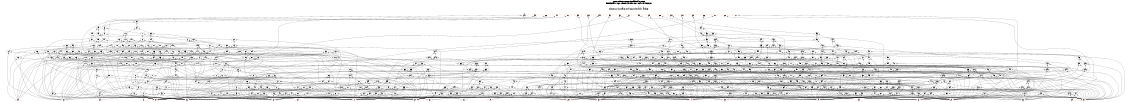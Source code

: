 # Network structure generated by ABC

digraph network {
size = "7.5,10";
center = true;
edge [dir = back];

{
  node [shape = plaintext];
  edge [style = invis];
  LevelTitle1 [label=""];
  LevelTitle2 [label=""];
  Level14 [label = ""];
  Level13 [label = ""];
  Level12 [label = ""];
  Level11 [label = ""];
  Level10 [label = ""];
  Level9 [label = ""];
  Level8 [label = ""];
  Level7 [label = ""];
  Level6 [label = ""];
  Level5 [label = ""];
  Level4 [label = ""];
  Level3 [label = ""];
  Level2 [label = ""];
  Level1 [label = ""];
  Level0 [label = ""];
  LevelTitle1 ->  LevelTitle2 ->  Level14 ->  Level13 ->  Level12 ->  Level11 ->  Level10 ->  Level9 ->  Level8 ->  Level7 ->  Level6 ->  Level5 ->  Level4 ->  Level3 ->  Level2 ->  Level1 ->  Level0;
}

{
  rank = same;
  LevelTitle1;
  title1 [shape=plaintext,
          fontsize=20,
          fontname = "Times-Roman",
          label="Network structure visualized by ABC\nBenchmark \"top\". Time was Thu Oct  8 20:19:15 2020. "
         ];
}

{
  rank = same;
  LevelTitle2;
  title2 [shape=plaintext,
          fontsize=18,
          fontname = "Times-Roman",
          label="The network contains 509 logic nodes and 0 latches.\n"
         ];
}

{
  rank = same;
  Level14;
  Node25 [label = "pa0", shape = invtriangle, color = coral, fillcolor = coral];
  Node26 [label = "pb0", shape = invtriangle, color = coral, fillcolor = coral];
  Node27 [label = "pc0", shape = invtriangle, color = coral, fillcolor = coral];
  Node28 [label = "pd0", shape = invtriangle, color = coral, fillcolor = coral];
  Node29 [label = "pe0", shape = invtriangle, color = coral, fillcolor = coral];
  Node30 [label = "pf0", shape = invtriangle, color = coral, fillcolor = coral];
  Node31 [label = "pg0", shape = invtriangle, color = coral, fillcolor = coral];
  Node32 [label = "ph0", shape = invtriangle, color = coral, fillcolor = coral];
  Node33 [label = "pi0", shape = invtriangle, color = coral, fillcolor = coral];
  Node34 [label = "pj0", shape = invtriangle, color = coral, fillcolor = coral];
  Node35 [label = "pz", shape = invtriangle, color = coral, fillcolor = coral];
  Node36 [label = "pk0", shape = invtriangle, color = coral, fillcolor = coral];
  Node37 [label = "pl0", shape = invtriangle, color = coral, fillcolor = coral];
  Node38 [label = "pm0", shape = invtriangle, color = coral, fillcolor = coral];
  Node39 [label = "pn0", shape = invtriangle, color = coral, fillcolor = coral];
  Node40 [label = "po0", shape = invtriangle, color = coral, fillcolor = coral];
  Node41 [label = "pp0", shape = invtriangle, color = coral, fillcolor = coral];
  Node42 [label = "pq0", shape = invtriangle, color = coral, fillcolor = coral];
  Node43 [label = "pr0", shape = invtriangle, color = coral, fillcolor = coral];
  Node44 [label = "ps0", shape = invtriangle, color = coral, fillcolor = coral];
  Node45 [label = "pt0", shape = invtriangle, color = coral, fillcolor = coral];
}

{
  rank = same;
  Level13;
  Node200 [label = "200\n", shape = ellipse];
}

{
  rank = same;
  Level12;
  Node88 [label = "88\n", shape = ellipse];
  Node184 [label = "184\n", shape = ellipse];
  Node199 [label = "199\n", shape = ellipse];
  Node524 [label = "524\n", shape = ellipse];
}

{
  rank = same;
  Level11;
  Node84 [label = "84\n", shape = ellipse];
  Node87 [label = "87\n", shape = ellipse];
  Node176 [label = "176\n", shape = ellipse];
  Node183 [label = "183\n", shape = ellipse];
  Node191 [label = "191\n", shape = ellipse];
  Node198 [label = "198\n", shape = ellipse];
  Node345 [label = "345\n", shape = ellipse];
  Node435 [label = "435\n", shape = ellipse];
  Node456 [label = "456\n", shape = ellipse];
  Node523 [label = "523\n", shape = ellipse];
}

{
  rank = same;
  Level10;
  Node82 [label = "82\n", shape = ellipse];
  Node85 [label = "85\n", shape = ellipse];
  Node86 [label = "86\n", shape = ellipse];
  Node172 [label = "172\n", shape = ellipse];
  Node175 [label = "175\n", shape = ellipse];
  Node179 [label = "179\n", shape = ellipse];
  Node182 [label = "182\n", shape = ellipse];
  Node187 [label = "187\n", shape = ellipse];
  Node190 [label = "190\n", shape = ellipse];
  Node194 [label = "194\n", shape = ellipse];
  Node197 [label = "197\n", shape = ellipse];
  Node339 [label = "339\n", shape = ellipse];
  Node344 [label = "344\n", shape = ellipse];
  Node377 [label = "377\n", shape = ellipse];
  Node426 [label = "426\n", shape = ellipse];
  Node434 [label = "434\n", shape = ellipse];
  Node452 [label = "452\n", shape = ellipse];
  Node455 [label = "455\n", shape = ellipse];
  Node522 [label = "522\n", shape = ellipse];
}

{
  rank = same;
  Level9;
  Node75 [label = "75\n", shape = ellipse];
  Node79 [label = "79\n", shape = ellipse];
  Node80 [label = "80\n", shape = ellipse];
  Node81 [label = "81\n", shape = ellipse];
  Node170 [label = "170\n", shape = ellipse];
  Node171 [label = "171\n", shape = ellipse];
  Node173 [label = "173\n", shape = ellipse];
  Node174 [label = "174\n", shape = ellipse];
  Node177 [label = "177\n", shape = ellipse];
  Node178 [label = "178\n", shape = ellipse];
  Node180 [label = "180\n", shape = ellipse];
  Node181 [label = "181\n", shape = ellipse];
  Node185 [label = "185\n", shape = ellipse];
  Node186 [label = "186\n", shape = ellipse];
  Node188 [label = "188\n", shape = ellipse];
  Node189 [label = "189\n", shape = ellipse];
  Node192 [label = "192\n", shape = ellipse];
  Node193 [label = "193\n", shape = ellipse];
  Node195 [label = "195\n", shape = ellipse];
  Node196 [label = "196\n", shape = ellipse];
  Node336 [label = "336\n", shape = ellipse];
  Node338 [label = "338\n", shape = ellipse];
  Node341 [label = "341\n", shape = ellipse];
  Node343 [label = "343\n", shape = ellipse];
  Node376 [label = "376\n", shape = ellipse];
  Node425 [label = "425\n", shape = ellipse];
  Node433 [label = "433\n", shape = ellipse];
  Node450 [label = "450\n", shape = ellipse];
  Node453 [label = "453\n", shape = ellipse];
  Node454 [label = "454\n", shape = ellipse];
  Node476 [label = "476\n", shape = ellipse];
  Node500 [label = "500\n", shape = ellipse];
  Node521 [label = "521\n", shape = ellipse];
}

{
  rank = same;
  Level8;
  Node74 [label = "74\n", shape = ellipse];
  Node109 [label = "109\n", shape = ellipse];
  Node110 [label = "110\n", shape = ellipse];
  Node113 [label = "113\n", shape = ellipse];
  Node116 [label = "116\n", shape = ellipse];
  Node119 [label = "119\n", shape = ellipse];
  Node127 [label = "127\n", shape = ellipse];
  Node129 [label = "129\n", shape = ellipse];
  Node130 [label = "130\n", shape = ellipse];
  Node134 [label = "134\n", shape = ellipse];
  Node136 [label = "136\n", shape = ellipse];
  Node137 [label = "137\n", shape = ellipse];
  Node138 [label = "138\n", shape = ellipse];
  Node139 [label = "139\n", shape = ellipse];
  Node142 [label = "142\n", shape = ellipse];
  Node144 [label = "144\n", shape = ellipse];
  Node146 [label = "146\n", shape = ellipse];
  Node147 [label = "147\n", shape = ellipse];
  Node148 [label = "148\n", shape = ellipse];
  Node149 [label = "149\n", shape = ellipse];
  Node150 [label = "150\n", shape = ellipse];
  Node151 [label = "151\n", shape = ellipse];
  Node152 [label = "152\n", shape = ellipse];
  Node153 [label = "153\n", shape = ellipse];
  Node155 [label = "155\n", shape = ellipse];
  Node157 [label = "157\n", shape = ellipse];
  Node159 [label = "159\n", shape = ellipse];
  Node160 [label = "160\n", shape = ellipse];
  Node162 [label = "162\n", shape = ellipse];
  Node164 [label = "164\n", shape = ellipse];
  Node166 [label = "166\n", shape = ellipse];
  Node167 [label = "167\n", shape = ellipse];
  Node169 [label = "169\n", shape = ellipse];
  Node220 [label = "220\n", shape = ellipse];
  Node298 [label = "298\n", shape = ellipse];
  Node335 [label = "335\n", shape = ellipse];
  Node337 [label = "337\n", shape = ellipse];
  Node340 [label = "340\n", shape = ellipse];
  Node342 [label = "342\n", shape = ellipse];
  Node372 [label = "372\n", shape = ellipse];
  Node375 [label = "375\n", shape = ellipse];
  Node421 [label = "421\n", shape = ellipse];
  Node424 [label = "424\n", shape = ellipse];
  Node429 [label = "429\n", shape = ellipse];
  Node432 [label = "432\n", shape = ellipse];
  Node442 [label = "442\n", shape = ellipse];
  Node447 [label = "447\n", shape = ellipse];
  Node448 [label = "448\n", shape = ellipse];
  Node449 [label = "449\n", shape = ellipse];
  Node467 [label = "467\n", shape = ellipse];
  Node499 [label = "499\n", shape = ellipse];
  Node519 [label = "519\n", shape = ellipse];
  Node520 [label = "520\n", shape = ellipse];
  Node544 [label = "544\n", shape = ellipse];
}

{
  rank = same;
  Level7;
  Node73 [label = "73\n", shape = ellipse];
  Node101 [label = "101\n", shape = ellipse];
  Node108 [label = "108\n", shape = ellipse];
  Node112 [label = "112\n", shape = ellipse];
  Node115 [label = "115\n", shape = ellipse];
  Node118 [label = "118\n", shape = ellipse];
  Node126 [label = "126\n", shape = ellipse];
  Node128 [label = "128\n", shape = ellipse];
  Node133 [label = "133\n", shape = ellipse];
  Node135 [label = "135\n", shape = ellipse];
  Node141 [label = "141\n", shape = ellipse];
  Node143 [label = "143\n", shape = ellipse];
  Node145 [label = "145\n", shape = ellipse];
  Node154 [label = "154\n", shape = ellipse];
  Node156 [label = "156\n", shape = ellipse];
  Node158 [label = "158\n", shape = ellipse];
  Node161 [label = "161\n", shape = ellipse];
  Node163 [label = "163\n", shape = ellipse];
  Node165 [label = "165\n", shape = ellipse];
  Node168 [label = "168\n", shape = ellipse];
  Node218 [label = "218\n", shape = ellipse];
  Node219 [label = "219\n", shape = ellipse];
  Node252 [label = "252\n", shape = ellipse];
  Node290 [label = "290\n", shape = ellipse];
  Node297 [label = "297\n", shape = ellipse];
  Node307 [label = "307\n", shape = ellipse];
  Node319 [label = "319\n", shape = ellipse];
  Node321 [label = "321\n", shape = ellipse];
  Node322 [label = "322\n", shape = ellipse];
  Node325 [label = "325\n", shape = ellipse];
  Node326 [label = "326\n", shape = ellipse];
  Node328 [label = "328\n", shape = ellipse];
  Node329 [label = "329\n", shape = ellipse];
  Node330 [label = "330\n", shape = ellipse];
  Node331 [label = "331\n", shape = ellipse];
  Node332 [label = "332\n", shape = ellipse];
  Node333 [label = "333\n", shape = ellipse];
  Node334 [label = "334\n", shape = ellipse];
  Node369 [label = "369\n", shape = ellipse];
  Node371 [label = "371\n", shape = ellipse];
  Node374 [label = "374\n", shape = ellipse];
  Node419 [label = "419\n", shape = ellipse];
  Node420 [label = "420\n", shape = ellipse];
  Node422 [label = "422\n", shape = ellipse];
  Node423 [label = "423\n", shape = ellipse];
  Node427 [label = "427\n", shape = ellipse];
  Node428 [label = "428\n", shape = ellipse];
  Node431 [label = "431\n", shape = ellipse];
  Node441 [label = "441\n", shape = ellipse];
  Node466 [label = "466\n", shape = ellipse];
  Node475 [label = "475\n", shape = ellipse];
  Node498 [label = "498\n", shape = ellipse];
  Node518 [label = "518\n", shape = ellipse];
  Node540 [label = "540\n", shape = ellipse];
  Node543 [label = "543\n", shape = ellipse];
}

{
  rank = same;
  Level6;
  Node68 [label = "68\n", shape = ellipse];
  Node99 [label = "99\n", shape = ellipse];
  Node100 [label = "100\n", shape = ellipse];
  Node107 [label = "107\n", shape = ellipse];
  Node111 [label = "111\n", shape = ellipse];
  Node114 [label = "114\n", shape = ellipse];
  Node117 [label = "117\n", shape = ellipse];
  Node125 [label = "125\n", shape = ellipse];
  Node132 [label = "132\n", shape = ellipse];
  Node140 [label = "140\n", shape = ellipse];
  Node217 [label = "217\n", shape = ellipse];
  Node250 [label = "250\n", shape = ellipse];
  Node251 [label = "251\n", shape = ellipse];
  Node286 [label = "286\n", shape = ellipse];
  Node289 [label = "289\n", shape = ellipse];
  Node296 [label = "296\n", shape = ellipse];
  Node306 [label = "306\n", shape = ellipse];
  Node318 [label = "318\n", shape = ellipse];
  Node320 [label = "320\n", shape = ellipse];
  Node327 [label = "327\n", shape = ellipse];
  Node361 [label = "361\n", shape = ellipse];
  Node362 [label = "362\n", shape = ellipse];
  Node365 [label = "365\n", shape = ellipse];
  Node368 [label = "368\n", shape = ellipse];
  Node370 [label = "370\n", shape = ellipse];
  Node373 [label = "373\n", shape = ellipse];
  Node386 [label = "386\n", shape = ellipse];
  Node387 [label = "387\n", shape = ellipse];
  Node397 [label = "397\n", shape = ellipse];
  Node398 [label = "398\n", shape = ellipse];
  Node400 [label = "400\n", shape = ellipse];
  Node401 [label = "401\n", shape = ellipse];
  Node404 [label = "404\n", shape = ellipse];
  Node405 [label = "405\n", shape = ellipse];
  Node408 [label = "408\n", shape = ellipse];
  Node409 [label = "409\n", shape = ellipse];
  Node412 [label = "412\n", shape = ellipse];
  Node414 [label = "414\n", shape = ellipse];
  Node415 [label = "415\n", shape = ellipse];
  Node417 [label = "417\n", shape = ellipse];
  Node418 [label = "418\n", shape = ellipse];
  Node430 [label = "430\n", shape = ellipse];
  Node440 [label = "440\n", shape = ellipse];
  Node465 [label = "465\n", shape = ellipse];
  Node474 [label = "474\n", shape = ellipse];
  Node490 [label = "490\n", shape = ellipse];
  Node497 [label = "497\n", shape = ellipse];
  Node508 [label = "508\n", shape = ellipse];
  Node517 [label = "517\n", shape = ellipse];
  Node538 [label = "538\n", shape = ellipse];
  Node541 [label = "541\n", shape = ellipse];
  Node542 [label = "542\n", shape = ellipse];
}

{
  rank = same;
  Level5;
  Node66 [label = "66\n", shape = ellipse];
  Node67 [label = "67\n", shape = ellipse];
  Node83 [label = "83\n", shape = ellipse];
  Node96 [label = "96\n", shape = ellipse];
  Node106 [label = "106\n", shape = ellipse];
  Node216 [label = "216\n", shape = ellipse];
  Node231 [label = "231\n", shape = ellipse];
  Node240 [label = "240\n", shape = ellipse];
  Node247 [label = "247\n", shape = ellipse];
  Node285 [label = "285\n", shape = ellipse];
  Node287 [label = "287\n", shape = ellipse];
  Node288 [label = "288\n", shape = ellipse];
  Node293 [label = "293\n", shape = ellipse];
  Node294 [label = "294\n", shape = ellipse];
  Node295 [label = "295\n", shape = ellipse];
  Node305 [label = "305\n", shape = ellipse];
  Node316 [label = "316\n", shape = ellipse];
  Node351 [label = "351\n", shape = ellipse];
  Node352 [label = "352\n", shape = ellipse];
  Node354 [label = "354\n", shape = ellipse];
  Node355 [label = "355\n", shape = ellipse];
  Node356 [label = "356\n", shape = ellipse];
  Node360 [label = "360\n", shape = ellipse];
  Node364 [label = "364\n", shape = ellipse];
  Node366 [label = "366\n", shape = ellipse];
  Node367 [label = "367\n", shape = ellipse];
  Node385 [label = "385\n", shape = ellipse];
  Node392 [label = "392\n", shape = ellipse];
  Node393 [label = "393\n", shape = ellipse];
  Node394 [label = "394\n", shape = ellipse];
  Node396 [label = "396\n", shape = ellipse];
  Node399 [label = "399\n", shape = ellipse];
  Node403 [label = "403\n", shape = ellipse];
  Node407 [label = "407\n", shape = ellipse];
  Node411 [label = "411\n", shape = ellipse];
  Node413 [label = "413\n", shape = ellipse];
  Node416 [label = "416\n", shape = ellipse];
  Node437 [label = "437\n", shape = ellipse];
  Node438 [label = "438\n", shape = ellipse];
  Node460 [label = "460\n", shape = ellipse];
  Node473 [label = "473\n", shape = ellipse];
  Node489 [label = "489\n", shape = ellipse];
  Node495 [label = "495\n", shape = ellipse];
  Node496 [label = "496\n", shape = ellipse];
  Node507 [label = "507\n", shape = ellipse];
  Node516 [label = "516\n", shape = ellipse];
  Node531 [label = "531\n", shape = ellipse];
  Node535 [label = "535\n", shape = ellipse];
  Node536 [label = "536\n", shape = ellipse];
  Node537 [label = "537\n", shape = ellipse];
}

{
  rank = same;
  Level4;
  Node51 [label = "51\n", shape = ellipse];
  Node62 [label = "62\n", shape = ellipse];
  Node63 [label = "63\n", shape = ellipse];
  Node65 [label = "65\n", shape = ellipse];
  Node72 [label = "72\n", shape = ellipse];
  Node76 [label = "76\n", shape = ellipse];
  Node77 [label = "77\n", shape = ellipse];
  Node78 [label = "78\n", shape = ellipse];
  Node94 [label = "94\n", shape = ellipse];
  Node104 [label = "104\n", shape = ellipse];
  Node207 [label = "207\n", shape = ellipse];
  Node214 [label = "214\n", shape = ellipse];
  Node230 [label = "230\n", shape = ellipse];
  Node239 [label = "239\n", shape = ellipse];
  Node246 [label = "246\n", shape = ellipse];
  Node266 [label = "266\n", shape = ellipse];
  Node267 [label = "267\n", shape = ellipse];
  Node271 [label = "271\n", shape = ellipse];
  Node272 [label = "272\n", shape = ellipse];
  Node274 [label = "274\n", shape = ellipse];
  Node275 [label = "275\n", shape = ellipse];
  Node276 [label = "276\n", shape = ellipse];
  Node279 [label = "279\n", shape = ellipse];
  Node284 [label = "284\n", shape = ellipse];
  Node291 [label = "291\n", shape = ellipse];
  Node292 [label = "292\n", shape = ellipse];
  Node304 [label = "304\n", shape = ellipse];
  Node314 [label = "314\n", shape = ellipse];
  Node350 [label = "350\n", shape = ellipse];
  Node353 [label = "353\n", shape = ellipse];
  Node359 [label = "359\n", shape = ellipse];
  Node363 [label = "363\n", shape = ellipse];
  Node384 [label = "384\n", shape = ellipse];
  Node391 [label = "391\n", shape = ellipse];
  Node395 [label = "395\n", shape = ellipse];
  Node402 [label = "402\n", shape = ellipse];
  Node406 [label = "406\n", shape = ellipse];
  Node410 [label = "410\n", shape = ellipse];
  Node451 [label = "451\n", shape = ellipse];
  Node459 [label = "459\n", shape = ellipse];
  Node471 [label = "471\n", shape = ellipse];
  Node472 [label = "472\n", shape = ellipse];
  Node488 [label = "488\n", shape = ellipse];
  Node494 [label = "494\n", shape = ellipse];
  Node506 [label = "506\n", shape = ellipse];
  Node515 [label = "515\n", shape = ellipse];
  Node530 [label = "530\n", shape = ellipse];
}

{
  rank = same;
  Level3;
  Node50 [label = "50\n", shape = ellipse];
  Node61 [label = "61\n", shape = ellipse];
  Node69 [label = "69\n", shape = ellipse];
  Node71 [label = "71\n", shape = ellipse];
  Node91 [label = "91\n", shape = ellipse];
  Node103 [label = "103\n", shape = ellipse];
  Node124 [label = "124\n", shape = ellipse];
  Node206 [label = "206\n", shape = ellipse];
  Node210 [label = "210\n", shape = ellipse];
  Node215 [label = "215\n", shape = ellipse];
  Node224 [label = "224\n", shape = ellipse];
  Node227 [label = "227\n", shape = ellipse];
  Node236 [label = "236\n", shape = ellipse];
  Node245 [label = "245\n", shape = ellipse];
  Node255 [label = "255\n", shape = ellipse];
  Node256 [label = "256\n", shape = ellipse];
  Node259 [label = "259\n", shape = ellipse];
  Node260 [label = "260\n", shape = ellipse];
  Node261 [label = "261\n", shape = ellipse];
  Node265 [label = "265\n", shape = ellipse];
  Node270 [label = "270\n", shape = ellipse];
  Node273 [label = "273\n", shape = ellipse];
  Node278 [label = "278\n", shape = ellipse];
  Node280 [label = "280\n", shape = ellipse];
  Node283 [label = "283\n", shape = ellipse];
  Node303 [label = "303\n", shape = ellipse];
  Node310 [label = "310\n", shape = ellipse];
  Node315 [label = "315\n", shape = ellipse];
  Node349 [label = "349\n", shape = ellipse];
  Node358 [label = "358\n", shape = ellipse];
  Node383 [label = "383\n", shape = ellipse];
  Node390 [label = "390\n", shape = ellipse];
  Node445 [label = "445\n", shape = ellipse];
  Node458 [label = "458\n", shape = ellipse];
  Node470 [label = "470\n", shape = ellipse];
  Node483 [label = "483\n", shape = ellipse];
  Node493 [label = "493\n", shape = ellipse];
  Node511 [label = "511\n", shape = ellipse];
  Node514 [label = "514\n", shape = ellipse];
  Node529 [label = "529\n", shape = ellipse];
  Node539 [label = "539\n", shape = ellipse];
  Node549 [label = "549\n", shape = ellipse];
  Node554 [label = "554\n", shape = ellipse];
}

{
  rank = same;
  Level2;
  Node48 [label = "48\n", shape = ellipse];
  Node56 [label = "56\n", shape = ellipse];
  Node59 [label = "59\n", shape = ellipse];
  Node64 [label = "64\n", shape = ellipse];
  Node70 [label = "70\n", shape = ellipse];
  Node90 [label = "90\n", shape = ellipse];
  Node95 [label = "95\n", shape = ellipse];
  Node98 [label = "98\n", shape = ellipse];
  Node102 [label = "102\n", shape = ellipse];
  Node105 [label = "105\n", shape = ellipse];
  Node123 [label = "123\n", shape = ellipse];
  Node204 [label = "204\n", shape = ellipse];
  Node205 [label = "205\n", shape = ellipse];
  Node209 [label = "209\n", shape = ellipse];
  Node211 [label = "211\n", shape = ellipse];
  Node212 [label = "212\n", shape = ellipse];
  Node223 [label = "223\n", shape = ellipse];
  Node226 [label = "226\n", shape = ellipse];
  Node229 [label = "229\n", shape = ellipse];
  Node233 [label = "233\n", shape = ellipse];
  Node235 [label = "235\n", shape = ellipse];
  Node238 [label = "238\n", shape = ellipse];
  Node242 [label = "242\n", shape = ellipse];
  Node244 [label = "244\n", shape = ellipse];
  Node249 [label = "249\n", shape = ellipse];
  Node254 [label = "254\n", shape = ellipse];
  Node258 [label = "258\n", shape = ellipse];
  Node263 [label = "263\n", shape = ellipse];
  Node269 [label = "269\n", shape = ellipse];
  Node277 [label = "277\n", shape = ellipse];
  Node282 [label = "282\n", shape = ellipse];
  Node299 [label = "299\n", shape = ellipse];
  Node301 [label = "301\n", shape = ellipse];
  Node309 [label = "309\n", shape = ellipse];
  Node313 [label = "313\n", shape = ellipse];
  Node317 [label = "317\n", shape = ellipse];
  Node324 [label = "324\n", shape = ellipse];
  Node348 [label = "348\n", shape = ellipse];
  Node357 [label = "357\n", shape = ellipse];
  Node381 [label = "381\n", shape = ellipse];
  Node382 [label = "382\n", shape = ellipse];
  Node389 [label = "389\n", shape = ellipse];
  Node439 [label = "439\n", shape = ellipse];
  Node443 [label = "443\n", shape = ellipse];
  Node444 [label = "444\n", shape = ellipse];
  Node446 [label = "446\n", shape = ellipse];
  Node457 [label = "457\n", shape = ellipse];
  Node464 [label = "464\n", shape = ellipse];
  Node469 [label = "469\n", shape = ellipse];
  Node481 [label = "481\n", shape = ellipse];
  Node482 [label = "482\n", shape = ellipse];
  Node484 [label = "484\n", shape = ellipse];
  Node487 [label = "487\n", shape = ellipse];
  Node492 [label = "492\n", shape = ellipse];
  Node502 [label = "502\n", shape = ellipse];
  Node505 [label = "505\n", shape = ellipse];
  Node510 [label = "510\n", shape = ellipse];
  Node513 [label = "513\n", shape = ellipse];
  Node526 [label = "526\n", shape = ellipse];
  Node527 [label = "527\n", shape = ellipse];
  Node532 [label = "532\n", shape = ellipse];
  Node533 [label = "533\n", shape = ellipse];
  Node534 [label = "534\n", shape = ellipse];
  Node546 [label = "546\n", shape = ellipse];
  Node548 [label = "548\n", shape = ellipse];
  Node551 [label = "551\n", shape = ellipse];
  Node553 [label = "553\n", shape = ellipse];
}

{
  rank = same;
  Level1;
  Node46 [label = "46\n", shape = ellipse];
  Node47 [label = "47\n", shape = ellipse];
  Node49 [label = "49\n", shape = ellipse];
  Node52 [label = "52\n", shape = ellipse];
  Node53 [label = "53\n", shape = ellipse];
  Node54 [label = "54\n", shape = ellipse];
  Node55 [label = "55\n", shape = ellipse];
  Node57 [label = "57\n", shape = ellipse];
  Node58 [label = "58\n", shape = ellipse];
  Node60 [label = "60\n", shape = ellipse];
  Node89 [label = "89\n", shape = ellipse];
  Node92 [label = "92\n", shape = ellipse];
  Node93 [label = "93\n", shape = ellipse];
  Node97 [label = "97\n", shape = ellipse];
  Node120 [label = "120\n", shape = ellipse];
  Node121 [label = "121\n", shape = ellipse];
  Node122 [label = "122\n", shape = ellipse];
  Node131 [label = "131\n", shape = ellipse];
  Node201 [label = "201\n", shape = ellipse];
  Node202 [label = "202\n", shape = ellipse];
  Node203 [label = "203\n", shape = ellipse];
  Node208 [label = "208\n", shape = ellipse];
  Node213 [label = "213\n", shape = ellipse];
  Node221 [label = "221\n", shape = ellipse];
  Node222 [label = "222\n", shape = ellipse];
  Node225 [label = "225\n", shape = ellipse];
  Node228 [label = "228\n", shape = ellipse];
  Node232 [label = "232\n", shape = ellipse];
  Node234 [label = "234\n", shape = ellipse];
  Node237 [label = "237\n", shape = ellipse];
  Node241 [label = "241\n", shape = ellipse];
  Node243 [label = "243\n", shape = ellipse];
  Node248 [label = "248\n", shape = ellipse];
  Node253 [label = "253\n", shape = ellipse];
  Node257 [label = "257\n", shape = ellipse];
  Node262 [label = "262\n", shape = ellipse];
  Node264 [label = "264\n", shape = ellipse];
  Node268 [label = "268\n", shape = ellipse];
  Node281 [label = "281\n", shape = ellipse];
  Node300 [label = "300\n", shape = ellipse];
  Node302 [label = "302\n", shape = ellipse];
  Node308 [label = "308\n", shape = ellipse];
  Node311 [label = "311\n", shape = ellipse];
  Node312 [label = "312\n", shape = ellipse];
  Node323 [label = "323\n", shape = ellipse];
  Node346 [label = "346\n", shape = ellipse];
  Node347 [label = "347\n", shape = ellipse];
  Node378 [label = "378\n", shape = ellipse];
  Node379 [label = "379\n", shape = ellipse];
  Node380 [label = "380\n", shape = ellipse];
  Node388 [label = "388\n", shape = ellipse];
  Node436 [label = "436\n", shape = ellipse];
  Node461 [label = "461\n", shape = ellipse];
  Node462 [label = "462\n", shape = ellipse];
  Node463 [label = "463\n", shape = ellipse];
  Node468 [label = "468\n", shape = ellipse];
  Node477 [label = "477\n", shape = ellipse];
  Node478 [label = "478\n", shape = ellipse];
  Node479 [label = "479\n", shape = ellipse];
  Node480 [label = "480\n", shape = ellipse];
  Node485 [label = "485\n", shape = ellipse];
  Node486 [label = "486\n", shape = ellipse];
  Node491 [label = "491\n", shape = ellipse];
  Node501 [label = "501\n", shape = ellipse];
  Node503 [label = "503\n", shape = ellipse];
  Node504 [label = "504\n", shape = ellipse];
  Node509 [label = "509\n", shape = ellipse];
  Node512 [label = "512\n", shape = ellipse];
  Node525 [label = "525\n", shape = ellipse];
  Node528 [label = "528\n", shape = ellipse];
  Node545 [label = "545\n", shape = ellipse];
  Node547 [label = "547\n", shape = ellipse];
  Node550 [label = "550\n", shape = ellipse];
  Node552 [label = "552\n", shape = ellipse];
}

{
  rank = same;
  Level0;
  Node1 [label = "pp", shape = triangle, color = coral, fillcolor = coral];
  Node2 [label = "pq", shape = triangle, color = coral, fillcolor = coral];
  Node3 [label = "pr", shape = triangle, color = coral, fillcolor = coral];
  Node4 [label = "ps", shape = triangle, color = coral, fillcolor = coral];
  Node5 [label = "pt", shape = triangle, color = coral, fillcolor = coral];
  Node6 [label = "pu", shape = triangle, color = coral, fillcolor = coral];
  Node7 [label = "pv", shape = triangle, color = coral, fillcolor = coral];
  Node8 [label = "pw", shape = triangle, color = coral, fillcolor = coral];
  Node9 [label = "px", shape = triangle, color = coral, fillcolor = coral];
  Node10 [label = "py", shape = triangle, color = coral, fillcolor = coral];
  Node11 [label = "pa", shape = triangle, color = coral, fillcolor = coral];
  Node12 [label = "pb", shape = triangle, color = coral, fillcolor = coral];
  Node13 [label = "pc", shape = triangle, color = coral, fillcolor = coral];
  Node14 [label = "pe", shape = triangle, color = coral, fillcolor = coral];
  Node15 [label = "pf", shape = triangle, color = coral, fillcolor = coral];
  Node16 [label = "pg", shape = triangle, color = coral, fillcolor = coral];
  Node17 [label = "ph", shape = triangle, color = coral, fillcolor = coral];
  Node18 [label = "pi", shape = triangle, color = coral, fillcolor = coral];
  Node19 [label = "pj", shape = triangle, color = coral, fillcolor = coral];
  Node20 [label = "pk", shape = triangle, color = coral, fillcolor = coral];
  Node21 [label = "pl", shape = triangle, color = coral, fillcolor = coral];
  Node22 [label = "pm", shape = triangle, color = coral, fillcolor = coral];
  Node23 [label = "pn", shape = triangle, color = coral, fillcolor = coral];
  Node24 [label = "po", shape = triangle, color = coral, fillcolor = coral];
}

title1 -> title2 [style = invis];
title2 -> Node25 [style = invis];
title2 -> Node26 [style = invis];
title2 -> Node27 [style = invis];
title2 -> Node28 [style = invis];
title2 -> Node29 [style = invis];
title2 -> Node30 [style = invis];
title2 -> Node31 [style = invis];
title2 -> Node32 [style = invis];
title2 -> Node33 [style = invis];
title2 -> Node34 [style = invis];
title2 -> Node35 [style = invis];
title2 -> Node36 [style = invis];
title2 -> Node37 [style = invis];
title2 -> Node38 [style = invis];
title2 -> Node39 [style = invis];
title2 -> Node40 [style = invis];
title2 -> Node41 [style = invis];
title2 -> Node42 [style = invis];
title2 -> Node43 [style = invis];
title2 -> Node44 [style = invis];
title2 -> Node45 [style = invis];
Node25 -> Node26 [style = invis];
Node26 -> Node27 [style = invis];
Node27 -> Node28 [style = invis];
Node28 -> Node29 [style = invis];
Node29 -> Node30 [style = invis];
Node30 -> Node31 [style = invis];
Node31 -> Node32 [style = invis];
Node32 -> Node33 [style = invis];
Node33 -> Node34 [style = invis];
Node34 -> Node35 [style = invis];
Node35 -> Node36 [style = invis];
Node36 -> Node37 [style = invis];
Node37 -> Node38 [style = invis];
Node38 -> Node39 [style = invis];
Node39 -> Node40 [style = invis];
Node40 -> Node41 [style = invis];
Node41 -> Node42 [style = invis];
Node42 -> Node43 [style = invis];
Node43 -> Node44 [style = invis];
Node44 -> Node45 [style = invis];
Node25 -> Node88 [style = solid];
Node26 -> Node101 [style = solid];
Node27 -> Node200 [style = solid];
Node28 -> Node207 [style = solid];
Node29 -> Node220 [style = solid];
Node30 -> Node221 [style = solid];
Node31 -> Node231 [style = solid];
Node32 -> Node240 [style = solid];
Node33 -> Node252 [style = solid];
Node34 -> Node298 [style = solid];
Node35 -> Node307 [style = solid];
Node36 -> Node345 [style = solid];
Node37 -> Node377 [style = solid];
Node38 -> Node435 [style = solid];
Node39 -> Node456 [style = solid];
Node40 -> Node476 [style = solid];
Node41 -> Node500 [style = solid];
Node42 -> Node524 [style = solid];
Node43 -> Node544 [style = solid];
Node44 -> Node549 [style = solid];
Node45 -> Node554 [style = solid];
Node46 -> Node2 [style = solid];
Node46 -> Node8 [style = solid];
Node47 -> Node2 [style = solid];
Node47 -> Node7 [style = solid];
Node48 -> Node46 [style = solid];
Node48 -> Node47 [style = solid];
Node49 -> Node7 [style = solid];
Node49 -> Node10 [style = solid];
Node50 -> Node8 [style = solid];
Node50 -> Node48 [style = solid];
Node51 -> Node49 [style = solid];
Node51 -> Node50 [style = solid];
Node52 -> Node4 [style = solid];
Node52 -> Node7 [style = solid];
Node53 -> Node4 [style = solid];
Node53 -> Node15 [style = solid];
Node54 -> Node5 [style = solid];
Node54 -> Node15 [style = solid];
Node55 -> Node5 [style = solid];
Node55 -> Node6 [style = solid];
Node56 -> Node5 [style = solid];
Node56 -> Node55 [style = solid];
Node57 -> Node5 [style = solid];
Node57 -> Node7 [style = solid];
Node58 -> Node7 [style = solid];
Node58 -> Node10 [style = solid];
Node59 -> Node6 [style = solid];
Node59 -> Node58 [style = solid];
Node60 -> Node6 [style = solid];
Node60 -> Node7 [style = solid];
Node61 -> Node59 [style = solid];
Node61 -> Node60 [style = solid];
Node62 -> Node15 [style = solid];
Node62 -> Node61 [style = solid];
Node63 -> Node55 [style = solid];
Node63 -> Node61 [style = solid];
Node64 -> Node4 [style = solid];
Node64 -> Node55 [style = solid];
Node65 -> Node7 [style = solid];
Node65 -> Node61 [style = solid];
Node66 -> Node64 [style = solid];
Node66 -> Node65 [style = solid];
Node67 -> Node62 [style = solid];
Node67 -> Node63 [style = solid];
Node68 -> Node66 [style = solid];
Node68 -> Node67 [style = solid];
Node69 -> Node56 [style = solid];
Node69 -> Node57 [style = solid];
Node70 -> Node52 [style = solid];
Node70 -> Node53 [style = solid];
Node71 -> Node54 [style = solid];
Node71 -> Node70 [style = solid];
Node72 -> Node69 [style = solid];
Node72 -> Node71 [style = solid];
Node73 -> Node68 [style = solid];
Node73 -> Node72 [style = solid];
Node74 -> Node48 [style = solid];
Node74 -> Node73 [style = solid];
Node75 -> Node6 [style = solid];
Node75 -> Node74 [style = solid];
Node76 -> Node5 [style = solid];
Node76 -> Node50 [style = solid];
Node77 -> Node4 [style = solid];
Node77 -> Node50 [style = solid];
Node78 -> Node6 [style = solid];
Node78 -> Node50 [style = solid];
Node79 -> Node49 [style = solid];
Node79 -> Node74 [style = solid];
Node80 -> Node5 [style = solid];
Node80 -> Node74 [style = solid];
Node81 -> Node4 [style = solid];
Node81 -> Node74 [style = solid];
Node82 -> Node51 [style = solid];
Node82 -> Node75 [style = solid];
Node83 -> Node76 [style = solid];
Node83 -> Node77 [style = solid];
Node84 -> Node82 [style = solid];
Node84 -> Node83 [style = solid];
Node85 -> Node80 [style = solid];
Node85 -> Node81 [style = solid];
Node86 -> Node78 [style = solid];
Node86 -> Node79 [style = solid];
Node87 -> Node85 [style = solid];
Node87 -> Node86 [style = solid];
Node88 -> Node84 [style = solid];
Node88 -> Node87 [style = solid];
Node89 -> Node5 [style = solid];
Node89 -> Node10 [style = solid];
Node90 -> Node7 [style = solid];
Node90 -> Node89 [style = solid];
Node91 -> Node4 [style = solid];
Node91 -> Node90 [style = solid];
Node92 -> Node7 [style = solid];
Node92 -> Node16 [style = solid];
Node93 -> Node6 [style = solid];
Node93 -> Node7 [style = solid];
Node94 -> Node91 [style = solid];
Node94 -> Node92 [style = solid];
Node95 -> Node55 [style = solid];
Node95 -> Node93 [style = solid];
Node96 -> Node94 [style = solid];
Node96 -> Node95 [style = solid];
Node97 -> Node5 [style = solid];
Node97 -> Node10 [style = solid];
Node98 -> Node52 [style = solid];
Node98 -> Node97 [style = solid];
Node99 -> Node96 [style = solid];
Node99 -> Node98 [style = solid];
Node100 -> Node8 [style = solid];
Node100 -> Node96 [style = solid];
Node101 -> Node99 [style = solid];
Node101 -> Node100 [style = solid];
Node102 -> Node4 [style = solid];
Node102 -> Node58 [style = solid];
Node103 -> Node2 [style = solid];
Node103 -> Node102 [style = solid];
Node104 -> Node5 [style = solid];
Node104 -> Node103 [style = solid];
Node105 -> Node8 [style = solid];
Node105 -> Node93 [style = solid];
Node106 -> Node104 [style = solid];
Node106 -> Node105 [style = solid];
Node107 -> Node8 [style = solid];
Node107 -> Node106 [style = solid];
Node108 -> Node98 [style = solid];
Node108 -> Node107 [style = solid];
Node109 -> Node4 [style = solid];
Node109 -> Node108 [style = solid];
Node110 -> Node5 [style = solid];
Node110 -> Node108 [style = solid];
Node111 -> Node5 [style = solid];
Node111 -> Node106 [style = solid];
Node112 -> Node8 [style = solid];
Node112 -> Node111 [style = solid];
Node113 -> Node2 [style = solid];
Node113 -> Node112 [style = solid];
Node114 -> Node6 [style = solid];
Node114 -> Node106 [style = solid];
Node115 -> Node8 [style = solid];
Node115 -> Node114 [style = solid];
Node116 -> Node2 [style = solid];
Node116 -> Node115 [style = solid];
Node117 -> Node4 [style = solid];
Node117 -> Node106 [style = solid];
Node118 -> Node8 [style = solid];
Node118 -> Node117 [style = solid];
Node119 -> Node2 [style = solid];
Node119 -> Node118 [style = solid];
Node120 -> Node5 [style = solid];
Node120 -> Node7 [style = solid];
Node121 -> Node6 [style = solid];
Node121 -> Node7 [style = solid];
Node122 -> Node5 [style = solid];
Node122 -> Node6 [style = solid];
Node123 -> Node120 [style = solid];
Node123 -> Node121 [style = solid];
Node124 -> Node122 [style = solid];
Node124 -> Node123 [style = solid];
Node125 -> Node98 [style = solid];
Node125 -> Node106 [style = solid];
Node126 -> Node124 [style = solid];
Node126 -> Node125 [style = solid];
Node127 -> Node5 [style = solid];
Node127 -> Node126 [style = solid];
Node128 -> Node17 [style = solid];
Node128 -> Node125 [style = solid];
Node129 -> Node6 [style = solid];
Node129 -> Node128 [style = solid];
Node130 -> Node4 [style = solid];
Node130 -> Node126 [style = solid];
Node131 -> Node2 [style = solid];
Node131 -> Node8 [style = solid];
Node132 -> Node106 [style = solid];
Node132 -> Node131 [style = solid];
Node133 -> Node17 [style = solid];
Node133 -> Node132 [style = solid];
Node134 -> Node2 [style = solid];
Node134 -> Node133 [style = solid];
Node135 -> Node124 [style = solid];
Node135 -> Node132 [style = solid];
Node136 -> Node2 [style = solid];
Node136 -> Node135 [style = solid];
Node137 -> Node8 [style = solid];
Node137 -> Node133 [style = solid];
Node138 -> Node6 [style = solid];
Node138 -> Node126 [style = solid];
Node139 -> Node98 [style = solid];
Node139 -> Node133 [style = solid];
Node140 -> Node8 [style = solid];
Node140 -> Node106 [style = solid];
Node141 -> Node124 [style = solid];
Node141 -> Node140 [style = solid];
Node142 -> Node4 [style = solid];
Node142 -> Node141 [style = solid];
Node143 -> Node17 [style = solid];
Node143 -> Node140 [style = solid];
Node144 -> Node5 [style = solid];
Node144 -> Node143 [style = solid];
Node145 -> Node114 [style = solid];
Node145 -> Node124 [style = solid];
Node146 -> Node2 [style = solid];
Node146 -> Node145 [style = solid];
Node147 -> Node6 [style = solid];
Node147 -> Node143 [style = solid];
Node148 -> Node6 [style = solid];
Node148 -> Node141 [style = solid];
Node149 -> Node4 [style = solid];
Node149 -> Node128 [style = solid];
Node150 -> Node5 [style = solid];
Node150 -> Node141 [style = solid];
Node151 -> Node5 [style = solid];
Node151 -> Node128 [style = solid];
Node152 -> Node8 [style = solid];
Node152 -> Node135 [style = solid];
Node153 -> Node98 [style = solid];
Node153 -> Node135 [style = solid];
Node154 -> Node111 [style = solid];
Node154 -> Node124 [style = solid];
Node155 -> Node2 [style = solid];
Node155 -> Node154 [style = solid];
Node156 -> Node17 [style = solid];
Node156 -> Node114 [style = solid];
Node157 -> Node2 [style = solid];
Node157 -> Node156 [style = solid];
Node158 -> Node117 [style = solid];
Node158 -> Node124 [style = solid];
Node159 -> Node2 [style = solid];
Node159 -> Node158 [style = solid];
Node160 -> Node4 [style = solid];
Node160 -> Node143 [style = solid];
Node161 -> Node17 [style = solid];
Node161 -> Node111 [style = solid];
Node162 -> Node2 [style = solid];
Node162 -> Node161 [style = solid];
Node163 -> Node125 [style = solid];
Node163 -> Node131 [style = solid];
Node164 -> Node8 [style = solid];
Node164 -> Node163 [style = solid];
Node165 -> Node17 [style = solid];
Node165 -> Node117 [style = solid];
Node166 -> Node2 [style = solid];
Node166 -> Node165 [style = solid];
Node167 -> Node6 [style = solid];
Node167 -> Node108 [style = solid];
Node168 -> Node107 [style = solid];
Node168 -> Node131 [style = solid];
Node169 -> Node2 [style = solid];
Node169 -> Node168 [style = solid];
Node170 -> Node144 [style = solid];
Node170 -> Node146 [style = solid];
Node171 -> Node139 [style = solid];
Node171 -> Node142 [style = solid];
Node172 -> Node170 [style = solid];
Node172 -> Node171 [style = solid];
Node173 -> Node137 [style = solid];
Node173 -> Node138 [style = solid];
Node174 -> Node134 [style = solid];
Node174 -> Node136 [style = solid];
Node175 -> Node173 [style = solid];
Node175 -> Node174 [style = solid];
Node176 -> Node172 [style = solid];
Node176 -> Node175 [style = solid];
Node177 -> Node109 [style = solid];
Node177 -> Node110 [style = solid];
Node178 -> Node113 [style = solid];
Node178 -> Node116 [style = solid];
Node179 -> Node177 [style = solid];
Node179 -> Node178 [style = solid];
Node180 -> Node129 [style = solid];
Node180 -> Node130 [style = solid];
Node181 -> Node119 [style = solid];
Node181 -> Node127 [style = solid];
Node182 -> Node180 [style = solid];
Node182 -> Node181 [style = solid];
Node183 -> Node179 [style = solid];
Node183 -> Node182 [style = solid];
Node184 -> Node176 [style = solid];
Node184 -> Node183 [style = solid];
Node185 -> Node167 [style = solid];
Node185 -> Node169 [style = solid];
Node186 -> Node164 [style = solid];
Node186 -> Node166 [style = solid];
Node187 -> Node185 [style = solid];
Node187 -> Node186 [style = solid];
Node188 -> Node160 [style = solid];
Node188 -> Node162 [style = solid];
Node189 -> Node157 [style = solid];
Node189 -> Node159 [style = solid];
Node190 -> Node188 [style = solid];
Node190 -> Node189 [style = solid];
Node191 -> Node187 [style = solid];
Node191 -> Node190 [style = solid];
Node192 -> Node153 [style = solid];
Node192 -> Node155 [style = solid];
Node193 -> Node151 [style = solid];
Node193 -> Node152 [style = solid];
Node194 -> Node192 [style = solid];
Node194 -> Node193 [style = solid];
Node195 -> Node147 [style = solid];
Node195 -> Node148 [style = solid];
Node196 -> Node149 [style = solid];
Node196 -> Node150 [style = solid];
Node197 -> Node195 [style = solid];
Node197 -> Node196 [style = solid];
Node198 -> Node194 [style = solid];
Node198 -> Node197 [style = solid];
Node199 -> Node191 [style = solid];
Node199 -> Node198 [style = solid];
Node200 -> Node184 [style = solid];
Node200 -> Node199 [style = solid];
Node201 -> Node6 [style = solid];
Node201 -> Node7 [style = solid];
Node202 -> Node7 [style = solid];
Node202 -> Node18 [style = solid];
Node203 -> Node4 [style = solid];
Node203 -> Node7 [style = solid];
Node204 -> Node201 [style = solid];
Node204 -> Node202 [style = solid];
Node205 -> Node55 [style = solid];
Node205 -> Node203 [style = solid];
Node206 -> Node204 [style = solid];
Node206 -> Node205 [style = solid];
Node207 -> Node8 [style = solid];
Node207 -> Node206 [style = solid];
Node208 -> Node5 [style = solid];
Node208 -> Node7 [style = solid];
Node209 -> Node6 [style = solid];
Node209 -> Node208 [style = solid];
Node210 -> Node4 [style = solid];
Node210 -> Node209 [style = solid];
Node211 -> Node19 [style = solid];
Node211 -> Node120 [style = solid];
Node212 -> Node4 [style = solid];
Node212 -> Node57 [style = solid];
Node213 -> Node6 [style = solid];
Node213 -> Node19 [style = solid];
Node214 -> Node210 [style = solid];
Node214 -> Node211 [style = solid];
Node215 -> Node212 [style = solid];
Node215 -> Node213 [style = solid];
Node216 -> Node214 [style = solid];
Node216 -> Node215 [style = solid];
Node217 -> Node8 [style = solid];
Node217 -> Node216 [style = solid];
Node218 -> Node6 [style = solid];
Node218 -> Node217 [style = solid];
Node219 -> Node7 [style = solid];
Node219 -> Node217 [style = solid];
Node220 -> Node218 [style = solid];
Node220 -> Node219 [style = solid];
Node221 -> Node11 [style = solid];
Node221 -> Node20 [style = solid];
Node222 -> Node20 [style = solid];
Node222 -> Node22 [style = solid];
Node223 -> Node21 [style = solid];
Node223 -> Node222 [style = solid];
Node224 -> Node11 [style = solid];
Node224 -> Node223 [style = solid];
Node225 -> Node20 [style = solid];
Node225 -> Node23 [style = solid];
Node226 -> Node21 [style = solid];
Node226 -> Node225 [style = solid];
Node227 -> Node11 [style = solid];
Node227 -> Node226 [style = solid];
Node228 -> Node20 [style = solid];
Node228 -> Node21 [style = solid];
Node229 -> Node11 [style = solid];
Node229 -> Node228 [style = solid];
Node230 -> Node224 [style = solid];
Node230 -> Node227 [style = solid];
Node231 -> Node229 [style = solid];
Node231 -> Node230 [style = solid];
Node232 -> Node21 [style = solid];
Node232 -> Node22 [style = solid];
Node233 -> Node11 [style = solid];
Node233 -> Node232 [style = solid];
Node234 -> Node20 [style = solid];
Node234 -> Node22 [style = solid];
Node235 -> Node21 [style = solid];
Node235 -> Node234 [style = solid];
Node236 -> Node11 [style = solid];
Node236 -> Node235 [style = solid];
Node237 -> Node20 [style = solid];
Node237 -> Node22 [style = solid];
Node238 -> Node11 [style = solid];
Node238 -> Node237 [style = solid];
Node239 -> Node233 [style = solid];
Node239 -> Node236 [style = solid];
Node240 -> Node238 [style = solid];
Node240 -> Node239 [style = solid];
Node241 -> Node21 [style = solid];
Node241 -> Node22 [style = solid];
Node242 -> Node20 [style = solid];
Node242 -> Node241 [style = solid];
Node243 -> Node21 [style = solid];
Node243 -> Node23 [style = solid];
Node244 -> Node22 [style = solid];
Node244 -> Node243 [style = solid];
Node245 -> Node20 [style = solid];
Node245 -> Node244 [style = solid];
Node246 -> Node242 [style = solid];
Node246 -> Node245 [style = solid];
Node247 -> Node11 [style = solid];
Node247 -> Node246 [style = solid];
Node248 -> Node20 [style = solid];
Node248 -> Node21 [style = solid];
Node249 -> Node22 [style = solid];
Node249 -> Node248 [style = solid];
Node250 -> Node247 [style = solid];
Node250 -> Node249 [style = solid];
Node251 -> Node23 [style = solid];
Node251 -> Node247 [style = solid];
Node252 -> Node250 [style = solid];
Node252 -> Node251 [style = solid];
Node253 -> Node11 [style = solid];
Node253 -> Node24 [style = solid];
Node254 -> Node9 [style = solid];
Node254 -> Node253 [style = solid];
Node255 -> Node20 [style = solid];
Node255 -> Node254 [style = solid];
Node256 -> Node21 [style = solid];
Node256 -> Node254 [style = solid];
Node257 -> Node11 [style = solid];
Node257 -> Node24 [style = solid];
Node258 -> Node9 [style = solid];
Node258 -> Node257 [style = solid];
Node259 -> Node21 [style = solid];
Node259 -> Node258 [style = solid];
Node260 -> Node22 [style = solid];
Node260 -> Node258 [style = solid];
Node261 -> Node20 [style = solid];
Node261 -> Node258 [style = solid];
Node262 -> Node21 [style = solid];
Node262 -> Node23 [style = solid];
Node263 -> Node234 [style = solid];
Node263 -> Node262 [style = solid];
Node264 -> Node9 [style = solid];
Node264 -> Node11 [style = solid];
Node265 -> Node263 [style = solid];
Node265 -> Node264 [style = solid];
Node266 -> Node21 [style = solid];
Node266 -> Node265 [style = solid];
Node267 -> Node22 [style = solid];
Node267 -> Node265 [style = solid];
Node268 -> Node23 [style = solid];
Node268 -> Node24 [style = solid];
Node269 -> Node11 [style = solid];
Node269 -> Node268 [style = solid];
Node270 -> Node263 [style = solid];
Node270 -> Node269 [style = solid];
Node271 -> Node24 [style = solid];
Node271 -> Node270 [style = solid];
Node272 -> Node9 [style = solid];
Node272 -> Node270 [style = solid];
Node273 -> Node257 [style = solid];
Node273 -> Node263 [style = solid];
Node274 -> Node22 [style = solid];
Node274 -> Node273 [style = solid];
Node275 -> Node20 [style = solid];
Node275 -> Node265 [style = solid];
Node276 -> Node21 [style = solid];
Node276 -> Node273 [style = solid];
Node277 -> Node264 [style = solid];
Node277 -> Node268 [style = solid];
Node278 -> Node24 [style = solid];
Node278 -> Node277 [style = solid];
Node279 -> Node20 [style = solid];
Node279 -> Node273 [style = solid];
Node280 -> Node22 [style = solid];
Node280 -> Node254 [style = solid];
Node281 -> Node9 [style = solid];
Node281 -> Node11 [style = solid];
Node282 -> Node268 [style = solid];
Node282 -> Node281 [style = solid];
Node283 -> Node24 [style = solid];
Node283 -> Node282 [style = solid];
Node284 -> Node280 [style = solid];
Node284 -> Node283 [style = solid];
Node285 -> Node278 [style = solid];
Node285 -> Node279 [style = solid];
Node286 -> Node284 [style = solid];
Node286 -> Node285 [style = solid];
Node287 -> Node275 [style = solid];
Node287 -> Node276 [style = solid];
Node288 -> Node272 [style = solid];
Node288 -> Node274 [style = solid];
Node289 -> Node287 [style = solid];
Node289 -> Node288 [style = solid];
Node290 -> Node286 [style = solid];
Node290 -> Node289 [style = solid];
Node291 -> Node255 [style = solid];
Node291 -> Node256 [style = solid];
Node292 -> Node259 [style = solid];
Node292 -> Node260 [style = solid];
Node293 -> Node291 [style = solid];
Node293 -> Node292 [style = solid];
Node294 -> Node267 [style = solid];
Node294 -> Node271 [style = solid];
Node295 -> Node261 [style = solid];
Node295 -> Node266 [style = solid];
Node296 -> Node294 [style = solid];
Node296 -> Node295 [style = solid];
Node297 -> Node293 [style = solid];
Node297 -> Node296 [style = solid];
Node298 -> Node290 [style = solid];
Node298 -> Node297 [style = solid];
Node299 -> Node14 [style = solid];
Node299 -> Node120 [style = solid];
Node300 -> Node4 [style = solid];
Node300 -> Node7 [style = solid];
Node301 -> Node14 [style = solid];
Node301 -> Node300 [style = solid];
Node302 -> Node6 [style = solid];
Node302 -> Node14 [style = solid];
Node303 -> Node301 [style = solid];
Node303 -> Node302 [style = solid];
Node304 -> Node210 [style = solid];
Node304 -> Node299 [style = solid];
Node305 -> Node201 [style = solid];
Node305 -> Node304 [style = solid];
Node306 -> Node303 [style = solid];
Node306 -> Node305 [style = solid];
Node307 -> Node8 [style = solid];
Node307 -> Node306 [style = solid];
Node308 -> Node2 [style = solid];
Node308 -> Node3 [style = solid];
Node309 -> Node9 [style = solid];
Node309 -> Node308 [style = solid];
Node310 -> Node24 [style = solid];
Node310 -> Node309 [style = solid];
Node311 -> Node1 [style = solid];
Node311 -> Node24 [style = solid];
Node312 -> Node1 [style = solid];
Node312 -> Node9 [style = solid];
Node313 -> Node24 [style = solid];
Node313 -> Node312 [style = solid];
Node314 -> Node310 [style = solid];
Node314 -> Node311 [style = solid];
Node315 -> Node11 [style = solid];
Node315 -> Node313 [style = solid];
Node316 -> Node314 [style = solid];
Node316 -> Node315 [style = solid];
Node317 -> Node1 [style = solid];
Node317 -> Node308 [style = solid];
Node318 -> Node9 [style = solid];
Node318 -> Node316 [style = solid];
Node319 -> Node317 [style = solid];
Node319 -> Node318 [style = solid];
Node320 -> Node1 [style = solid];
Node320 -> Node316 [style = solid];
Node321 -> Node21 [style = solid];
Node321 -> Node320 [style = solid];
Node322 -> Node20 [style = solid];
Node322 -> Node318 [style = solid];
Node323 -> Node22 [style = solid];
Node323 -> Node23 [style = solid];
Node324 -> Node24 [style = solid];
Node324 -> Node323 [style = solid];
Node325 -> Node318 [style = solid];
Node325 -> Node324 [style = solid];
Node326 -> Node21 [style = solid];
Node326 -> Node318 [style = solid];
Node327 -> Node263 [style = solid];
Node327 -> Node316 [style = solid];
Node328 -> Node324 [style = solid];
Node328 -> Node327 [style = solid];
Node329 -> Node317 [style = solid];
Node329 -> Node327 [style = solid];
Node330 -> Node20 [style = solid];
Node330 -> Node327 [style = solid];
Node331 -> Node317 [style = solid];
Node331 -> Node320 [style = solid];
Node332 -> Node21 [style = solid];
Node332 -> Node327 [style = solid];
Node333 -> Node20 [style = solid];
Node333 -> Node320 [style = solid];
Node334 -> Node320 [style = solid];
Node334 -> Node324 [style = solid];
Node335 -> Node332 [style = solid];
Node335 -> Node333 [style = solid];
Node336 -> Node334 [style = solid];
Node336 -> Node335 [style = solid];
Node337 -> Node329 [style = solid];
Node337 -> Node330 [style = solid];
Node338 -> Node331 [style = solid];
Node338 -> Node337 [style = solid];
Node339 -> Node336 [style = solid];
Node339 -> Node338 [style = solid];
Node340 -> Node319 [style = solid];
Node340 -> Node321 [style = solid];
Node341 -> Node322 [style = solid];
Node341 -> Node340 [style = solid];
Node342 -> Node325 [style = solid];
Node342 -> Node326 [style = solid];
Node343 -> Node328 [style = solid];
Node343 -> Node342 [style = solid];
Node344 -> Node341 [style = solid];
Node344 -> Node343 [style = solid];
Node345 -> Node339 [style = solid];
Node345 -> Node344 [style = solid];
Node346 -> Node2 [style = solid];
Node346 -> Node24 [style = solid];
Node347 -> Node1 [style = solid];
Node347 -> Node2 [style = solid];
Node348 -> Node346 [style = solid];
Node348 -> Node347 [style = solid];
Node349 -> Node11 [style = solid];
Node349 -> Node348 [style = solid];
Node350 -> Node9 [style = solid];
Node350 -> Node349 [style = solid];
Node351 -> Node1 [style = solid];
Node351 -> Node350 [style = solid];
Node352 -> Node2 [style = solid];
Node352 -> Node350 [style = solid];
Node353 -> Node2 [style = solid];
Node353 -> Node349 [style = solid];
Node354 -> Node1 [style = solid];
Node354 -> Node353 [style = solid];
Node355 -> Node24 [style = solid];
Node355 -> Node350 [style = solid];
Node356 -> Node24 [style = solid];
Node356 -> Node353 [style = solid];
Node357 -> Node22 [style = solid];
Node357 -> Node262 [style = solid];
Node358 -> Node20 [style = solid];
Node358 -> Node357 [style = solid];
Node359 -> Node9 [style = solid];
Node359 -> Node358 [style = solid];
Node360 -> Node349 [style = solid];
Node360 -> Node359 [style = solid];
Node361 -> Node263 [style = solid];
Node361 -> Node360 [style = solid];
Node362 -> Node9 [style = solid];
Node362 -> Node360 [style = solid];
Node363 -> Node263 [style = solid];
Node363 -> Node349 [style = solid];
Node364 -> Node2 [style = solid];
Node364 -> Node363 [style = solid];
Node365 -> Node2 [style = solid];
Node365 -> Node360 [style = solid];
Node366 -> Node24 [style = solid];
Node366 -> Node363 [style = solid];
Node367 -> Node1 [style = solid];
Node367 -> Node363 [style = solid];
Node368 -> Node351 [style = solid];
Node368 -> Node352 [style = solid];
Node369 -> Node354 [style = solid];
Node369 -> Node368 [style = solid];
Node370 -> Node355 [style = solid];
Node370 -> Node356 [style = solid];
Node371 -> Node361 [style = solid];
Node371 -> Node370 [style = solid];
Node372 -> Node369 [style = solid];
Node372 -> Node371 [style = solid];
Node373 -> Node366 [style = solid];
Node373 -> Node367 [style = solid];
Node374 -> Node362 [style = solid];
Node374 -> Node364 [style = solid];
Node375 -> Node365 [style = solid];
Node375 -> Node374 [style = solid];
Node376 -> Node373 [style = solid];
Node376 -> Node375 [style = solid];
Node377 -> Node372 [style = solid];
Node377 -> Node376 [style = solid];
Node378 -> Node2 [style = solid];
Node378 -> Node3 [style = solid];
Node379 -> Node3 [style = solid];
Node379 -> Node24 [style = solid];
Node380 -> Node1 [style = solid];
Node380 -> Node3 [style = solid];
Node381 -> Node378 [style = solid];
Node381 -> Node379 [style = solid];
Node382 -> Node11 [style = solid];
Node382 -> Node380 [style = solid];
Node383 -> Node381 [style = solid];
Node383 -> Node382 [style = solid];
Node384 -> Node24 [style = solid];
Node384 -> Node383 [style = solid];
Node385 -> Node9 [style = solid];
Node385 -> Node384 [style = solid];
Node386 -> Node20 [style = solid];
Node386 -> Node385 [style = solid];
Node387 -> Node21 [style = solid];
Node387 -> Node385 [style = solid];
Node388 -> Node2 [style = solid];
Node388 -> Node3 [style = solid];
Node389 -> Node1 [style = solid];
Node389 -> Node388 [style = solid];
Node390 -> Node347 [style = solid];
Node390 -> Node389 [style = solid];
Node391 -> Node383 [style = solid];
Node391 -> Node390 [style = solid];
Node392 -> Node263 [style = solid];
Node392 -> Node391 [style = solid];
Node393 -> Node3 [style = solid];
Node393 -> Node391 [style = solid];
Node394 -> Node9 [style = solid];
Node394 -> Node391 [style = solid];
Node395 -> Node324 [style = solid];
Node395 -> Node383 [style = solid];
Node396 -> Node3 [style = solid];
Node396 -> Node395 [style = solid];
Node397 -> Node24 [style = solid];
Node397 -> Node396 [style = solid];
Node398 -> Node9 [style = solid];
Node398 -> Node396 [style = solid];
Node399 -> Node3 [style = solid];
Node399 -> Node384 [style = solid];
Node400 -> Node20 [style = solid];
Node400 -> Node399 [style = solid];
Node401 -> Node21 [style = solid];
Node401 -> Node399 [style = solid];
Node402 -> Node9 [style = solid];
Node402 -> Node383 [style = solid];
Node403 -> Node3 [style = solid];
Node403 -> Node402 [style = solid];
Node404 -> Node20 [style = solid];
Node404 -> Node403 [style = solid];
Node405 -> Node21 [style = solid];
Node405 -> Node403 [style = solid];
Node406 -> Node263 [style = solid];
Node406 -> Node383 [style = solid];
Node407 -> Node324 [style = solid];
Node407 -> Node406 [style = solid];
Node408 -> Node24 [style = solid];
Node408 -> Node407 [style = solid];
Node409 -> Node9 [style = solid];
Node409 -> Node407 [style = solid];
Node410 -> Node9 [style = solid];
Node410 -> Node383 [style = solid];
Node411 -> Node324 [style = solid];
Node411 -> Node410 [style = solid];
Node412 -> Node24 [style = solid];
Node412 -> Node411 [style = solid];
Node413 -> Node263 [style = solid];
Node413 -> Node402 [style = solid];
Node414 -> Node20 [style = solid];
Node414 -> Node413 [style = solid];
Node415 -> Node21 [style = solid];
Node415 -> Node413 [style = solid];
Node416 -> Node263 [style = solid];
Node416 -> Node384 [style = solid];
Node417 -> Node20 [style = solid];
Node417 -> Node416 [style = solid];
Node418 -> Node21 [style = solid];
Node418 -> Node416 [style = solid];
Node419 -> Node417 [style = solid];
Node419 -> Node418 [style = solid];
Node420 -> Node414 [style = solid];
Node420 -> Node415 [style = solid];
Node421 -> Node419 [style = solid];
Node421 -> Node420 [style = solid];
Node422 -> Node409 [style = solid];
Node422 -> Node412 [style = solid];
Node423 -> Node404 [style = solid];
Node423 -> Node405 [style = solid];
Node424 -> Node408 [style = solid];
Node424 -> Node423 [style = solid];
Node425 -> Node422 [style = solid];
Node425 -> Node424 [style = solid];
Node426 -> Node421 [style = solid];
Node426 -> Node425 [style = solid];
Node427 -> Node400 [style = solid];
Node427 -> Node401 [style = solid];
Node428 -> Node397 [style = solid];
Node428 -> Node398 [style = solid];
Node429 -> Node427 [style = solid];
Node429 -> Node428 [style = solid];
Node430 -> Node393 [style = solid];
Node430 -> Node394 [style = solid];
Node431 -> Node386 [style = solid];
Node431 -> Node387 [style = solid];
Node432 -> Node392 [style = solid];
Node432 -> Node431 [style = solid];
Node433 -> Node430 [style = solid];
Node433 -> Node432 [style = solid];
Node434 -> Node429 [style = solid];
Node434 -> Node433 [style = solid];
Node435 -> Node426 [style = solid];
Node435 -> Node434 [style = solid];
Node436 -> Node4 [style = solid];
Node436 -> Node11 [style = solid];
Node437 -> Node359 [style = solid];
Node437 -> Node436 [style = solid];
Node438 -> Node24 [style = solid];
Node438 -> Node359 [style = solid];
Node439 -> Node1 [style = solid];
Node439 -> Node308 [style = solid];
Node440 -> Node438 [style = solid];
Node440 -> Node439 [style = solid];
Node441 -> Node11 [style = solid];
Node441 -> Node440 [style = solid];
Node442 -> Node1 [style = solid];
Node442 -> Node441 [style = solid];
Node443 -> Node24 [style = solid];
Node443 -> Node436 [style = solid];
Node444 -> Node4 [style = solid];
Node444 -> Node308 [style = solid];
Node445 -> Node436 [style = solid];
Node445 -> Node444 [style = solid];
Node446 -> Node1 [style = solid];
Node446 -> Node436 [style = solid];
Node447 -> Node359 [style = solid];
Node447 -> Node441 [style = solid];
Node448 -> Node24 [style = solid];
Node448 -> Node441 [style = solid];
Node449 -> Node441 [style = solid];
Node449 -> Node444 [style = solid];
Node450 -> Node437 [style = solid];
Node450 -> Node442 [style = solid];
Node451 -> Node443 [style = solid];
Node451 -> Node445 [style = solid];
Node452 -> Node450 [style = solid];
Node452 -> Node451 [style = solid];
Node453 -> Node448 [style = solid];
Node453 -> Node449 [style = solid];
Node454 -> Node446 [style = solid];
Node454 -> Node447 [style = solid];
Node455 -> Node453 [style = solid];
Node455 -> Node454 [style = solid];
Node456 -> Node452 [style = solid];
Node456 -> Node455 [style = solid];
Node457 -> Node21 [style = solid];
Node457 -> Node234 [style = solid];
Node458 -> Node23 [style = solid];
Node458 -> Node457 [style = solid];
Node459 -> Node9 [style = solid];
Node459 -> Node458 [style = solid];
Node460 -> Node60 [style = solid];
Node460 -> Node459 [style = solid];
Node461 -> Node1 [style = solid];
Node461 -> Node24 [style = solid];
Node462 -> Node2 [style = solid];
Node462 -> Node4 [style = solid];
Node463 -> Node3 [style = solid];
Node463 -> Node5 [style = solid];
Node464 -> Node462 [style = solid];
Node464 -> Node463 [style = solid];
Node465 -> Node460 [style = solid];
Node465 -> Node461 [style = solid];
Node466 -> Node464 [style = solid];
Node466 -> Node465 [style = solid];
Node467 -> Node11 [style = solid];
Node467 -> Node466 [style = solid];
Node468 -> Node3 [style = solid];
Node468 -> Node24 [style = solid];
Node469 -> Node462 [style = solid];
Node469 -> Node468 [style = solid];
Node470 -> Node1 [style = solid];
Node470 -> Node469 [style = solid];
Node471 -> Node263 [style = solid];
Node471 -> Node470 [style = solid];
Node472 -> Node9 [style = solid];
Node472 -> Node470 [style = solid];
Node473 -> Node471 [style = solid];
Node473 -> Node472 [style = solid];
Node474 -> Node5 [style = solid];
Node474 -> Node473 [style = solid];
Node475 -> Node11 [style = solid];
Node475 -> Node474 [style = solid];
Node476 -> Node467 [style = solid];
Node476 -> Node475 [style = solid];
Node477 -> Node9 [style = solid];
Node477 -> Node23 [style = solid];
Node478 -> Node9 [style = solid];
Node478 -> Node21 [style = solid];
Node479 -> Node9 [style = solid];
Node479 -> Node22 [style = solid];
Node480 -> Node9 [style = solid];
Node480 -> Node20 [style = solid];
Node481 -> Node477 [style = solid];
Node481 -> Node478 [style = solid];
Node482 -> Node479 [style = solid];
Node482 -> Node480 [style = solid];
Node483 -> Node481 [style = solid];
Node483 -> Node482 [style = solid];
Node484 -> Node2 [style = solid];
Node484 -> Node461 [style = solid];
Node485 -> Node3 [style = solid];
Node485 -> Node5 [style = solid];
Node486 -> Node4 [style = solid];
Node486 -> Node6 [style = solid];
Node487 -> Node485 [style = solid];
Node487 -> Node486 [style = solid];
Node488 -> Node483 [style = solid];
Node488 -> Node484 [style = solid];
Node489 -> Node487 [style = solid];
Node489 -> Node488 [style = solid];
Node490 -> Node11 [style = solid];
Node490 -> Node489 [style = solid];
Node491 -> Node4 [style = solid];
Node491 -> Node24 [style = solid];
Node492 -> Node485 [style = solid];
Node492 -> Node491 [style = solid];
Node493 -> Node1 [style = solid];
Node493 -> Node492 [style = solid];
Node494 -> Node2 [style = solid];
Node494 -> Node493 [style = solid];
Node495 -> Node263 [style = solid];
Node495 -> Node494 [style = solid];
Node496 -> Node9 [style = solid];
Node496 -> Node494 [style = solid];
Node497 -> Node495 [style = solid];
Node497 -> Node496 [style = solid];
Node498 -> Node6 [style = solid];
Node498 -> Node497 [style = solid];
Node499 -> Node11 [style = solid];
Node499 -> Node498 [style = solid];
Node500 -> Node490 [style = solid];
Node500 -> Node499 [style = solid];
Node501 -> Node4 [style = solid];
Node501 -> Node6 [style = solid];
Node502 -> Node57 [style = solid];
Node502 -> Node501 [style = solid];
Node503 -> Node2 [style = solid];
Node503 -> Node24 [style = solid];
Node504 -> Node1 [style = solid];
Node504 -> Node3 [style = solid];
Node505 -> Node503 [style = solid];
Node505 -> Node504 [style = solid];
Node506 -> Node483 [style = solid];
Node506 -> Node502 [style = solid];
Node507 -> Node505 [style = solid];
Node507 -> Node506 [style = solid];
Node508 -> Node11 [style = solid];
Node508 -> Node507 [style = solid];
Node509 -> Node3 [style = solid];
Node509 -> Node6 [style = solid];
Node510 -> Node4 [style = solid];
Node510 -> Node509 [style = solid];
Node511 -> Node5 [style = solid];
Node511 -> Node510 [style = solid];
Node512 -> Node3 [style = solid];
Node512 -> Node6 [style = solid];
Node513 -> Node4 [style = solid];
Node513 -> Node512 [style = solid];
Node514 -> Node5 [style = solid];
Node514 -> Node513 [style = solid];
Node515 -> Node511 [style = solid];
Node515 -> Node514 [style = solid];
Node516 -> Node24 [style = solid];
Node516 -> Node515 [style = solid];
Node517 -> Node1 [style = solid];
Node517 -> Node516 [style = solid];
Node518 -> Node2 [style = solid];
Node518 -> Node517 [style = solid];
Node519 -> Node263 [style = solid];
Node519 -> Node518 [style = solid];
Node520 -> Node9 [style = solid];
Node520 -> Node518 [style = solid];
Node521 -> Node519 [style = solid];
Node521 -> Node520 [style = solid];
Node522 -> Node7 [style = solid];
Node522 -> Node521 [style = solid];
Node523 -> Node11 [style = solid];
Node523 -> Node522 [style = solid];
Node524 -> Node508 [style = solid];
Node524 -> Node523 [style = solid];
Node525 -> Node8 [style = solid];
Node525 -> Node11 [style = solid];
Node526 -> Node49 [style = solid];
Node526 -> Node525 [style = solid];
Node527 -> Node5 [style = solid];
Node527 -> Node58 [style = solid];
Node528 -> Node4 [style = solid];
Node528 -> Node6 [style = solid];
Node529 -> Node527 [style = solid];
Node529 -> Node528 [style = solid];
Node530 -> Node11 [style = solid];
Node530 -> Node529 [style = solid];
Node531 -> Node6 [style = solid];
Node531 -> Node530 [style = solid];
Node532 -> Node5 [style = solid];
Node532 -> Node525 [style = solid];
Node533 -> Node4 [style = solid];
Node533 -> Node525 [style = solid];
Node534 -> Node6 [style = solid];
Node534 -> Node525 [style = solid];
Node535 -> Node49 [style = solid];
Node535 -> Node530 [style = solid];
Node536 -> Node5 [style = solid];
Node536 -> Node530 [style = solid];
Node537 -> Node4 [style = solid];
Node537 -> Node530 [style = solid];
Node538 -> Node526 [style = solid];
Node538 -> Node531 [style = solid];
Node539 -> Node532 [style = solid];
Node539 -> Node533 [style = solid];
Node540 -> Node538 [style = solid];
Node540 -> Node539 [style = solid];
Node541 -> Node536 [style = solid];
Node541 -> Node537 [style = solid];
Node542 -> Node534 [style = solid];
Node542 -> Node535 [style = solid];
Node543 -> Node541 [style = solid];
Node543 -> Node542 [style = solid];
Node544 -> Node540 [style = solid];
Node544 -> Node543 [style = solid];
Node545 -> Node9 [style = solid];
Node545 -> Node12 [style = solid];
Node546 -> Node11 [style = solid];
Node546 -> Node545 [style = solid];
Node547 -> Node9 [style = solid];
Node547 -> Node12 [style = solid];
Node548 -> Node11 [style = solid];
Node548 -> Node547 [style = solid];
Node549 -> Node546 [style = solid];
Node549 -> Node548 [style = solid];
Node550 -> Node10 [style = solid];
Node550 -> Node13 [style = solid];
Node551 -> Node11 [style = solid];
Node551 -> Node550 [style = solid];
Node552 -> Node10 [style = solid];
Node552 -> Node13 [style = solid];
Node553 -> Node11 [style = solid];
Node553 -> Node552 [style = solid];
Node554 -> Node551 [style = solid];
Node554 -> Node553 [style = solid];
}


